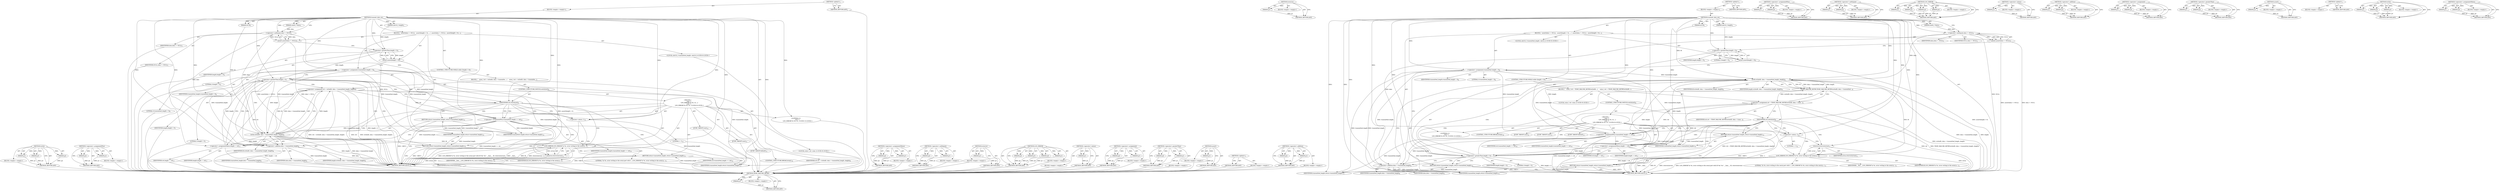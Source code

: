 digraph "&lt;operator&gt;.assignmentMinus" {
vulnerable_111 [label=<(METHOD,write)>];
vulnerable_112 [label=<(PARAM,p1)>];
vulnerable_113 [label=<(PARAM,p2)>];
vulnerable_114 [label=<(PARAM,p3)>];
vulnerable_115 [label=<(BLOCK,&lt;empty&gt;,&lt;empty&gt;)>];
vulnerable_116 [label=<(METHOD_RETURN,ANY)>];
vulnerable_137 [label=<(METHOD,&lt;operator&gt;.assignmentPlus)>];
vulnerable_138 [label=<(PARAM,p1)>];
vulnerable_139 [label=<(PARAM,p2)>];
vulnerable_140 [label=<(BLOCK,&lt;empty&gt;,&lt;empty&gt;)>];
vulnerable_141 [label=<(METHOD_RETURN,ANY)>];
vulnerable_6 [label=<(METHOD,&lt;global&gt;)<SUB>1</SUB>>];
vulnerable_7 [label=<(BLOCK,&lt;empty&gt;,&lt;empty&gt;)<SUB>1</SUB>>];
vulnerable_8 [label=<(METHOD,transmit_data_on)<SUB>1</SUB>>];
vulnerable_9 [label=<(PARAM,int fd)<SUB>1</SUB>>];
vulnerable_10 [label=<(PARAM,uint8_t *data)<SUB>1</SUB>>];
vulnerable_11 [label=<(PARAM,uint16_t length)<SUB>1</SUB>>];
vulnerable_12 [label=<(BLOCK,{
  assert(data != NULL);
  assert(length &gt; 0);...,{
  assert(data != NULL);
  assert(length &gt; 0);...)<SUB>1</SUB>>];
vulnerable_13 [label=<(assert,assert(data != NULL))<SUB>2</SUB>>];
vulnerable_14 [label=<(&lt;operator&gt;.notEquals,data != NULL)<SUB>2</SUB>>];
vulnerable_15 [label=<(IDENTIFIER,data,data != NULL)<SUB>2</SUB>>];
vulnerable_16 [label=<(IDENTIFIER,NULL,data != NULL)<SUB>2</SUB>>];
vulnerable_17 [label=<(assert,assert(length &gt; 0))<SUB>3</SUB>>];
vulnerable_18 [label=<(&lt;operator&gt;.greaterThan,length &gt; 0)<SUB>3</SUB>>];
vulnerable_19 [label=<(IDENTIFIER,length,length &gt; 0)<SUB>3</SUB>>];
vulnerable_20 [label=<(LITERAL,0,length &gt; 0)<SUB>3</SUB>>];
vulnerable_21 [label="<(LOCAL,uint16_t transmitted_length: uint16_t)<SUB>6</SUB>>"];
vulnerable_22 [label=<(&lt;operator&gt;.assignment,transmitted_length = 0)<SUB>6</SUB>>];
vulnerable_23 [label=<(IDENTIFIER,transmitted_length,transmitted_length = 0)<SUB>6</SUB>>];
vulnerable_24 [label=<(LITERAL,0,transmitted_length = 0)<SUB>6</SUB>>];
vulnerable_25 [label=<(CONTROL_STRUCTURE,WHILE,while (length &gt; 0))<SUB>7</SUB>>];
vulnerable_26 [label=<(&lt;operator&gt;.greaterThan,length &gt; 0)<SUB>7</SUB>>];
vulnerable_27 [label=<(IDENTIFIER,length,length &gt; 0)<SUB>7</SUB>>];
vulnerable_28 [label=<(LITERAL,0,length &gt; 0)<SUB>7</SUB>>];
vulnerable_29 [label=<(BLOCK,{
    ssize_t ret = write(fd, data + transmitte...,{
    ssize_t ret = write(fd, data + transmitte...)<SUB>7</SUB>>];
vulnerable_30 [label="<(LOCAL,ssize_t ret: ssize_t)<SUB>8</SUB>>"];
vulnerable_31 [label=<(&lt;operator&gt;.assignment,ret = write(fd, data + transmitted_length, length))<SUB>8</SUB>>];
vulnerable_32 [label=<(IDENTIFIER,ret,ret = write(fd, data + transmitted_length, length))<SUB>8</SUB>>];
vulnerable_33 [label=<(write,write(fd, data + transmitted_length, length))<SUB>8</SUB>>];
vulnerable_34 [label=<(IDENTIFIER,fd,write(fd, data + transmitted_length, length))<SUB>8</SUB>>];
vulnerable_35 [label=<(&lt;operator&gt;.addition,data + transmitted_length)<SUB>8</SUB>>];
vulnerable_36 [label=<(IDENTIFIER,data,data + transmitted_length)<SUB>8</SUB>>];
vulnerable_37 [label=<(IDENTIFIER,transmitted_length,data + transmitted_length)<SUB>8</SUB>>];
vulnerable_38 [label=<(IDENTIFIER,length,write(fd, data + transmitted_length, length))<SUB>8</SUB>>];
vulnerable_39 [label=<(CONTROL_STRUCTURE,SWITCH,switch(ret))<SUB>9</SUB>>];
vulnerable_40 [label=<(IDENTIFIER,ret,switch(ret))<SUB>9</SUB>>];
vulnerable_41 [label="<(BLOCK,{
       case -1:
         LOG_ERROR(&quot;In %s, er...,{
       case -1:
         LOG_ERROR(&quot;In %s, er...)<SUB>9</SUB>>"];
vulnerable_42 [label=<(JUMP_TARGET,case)<SUB>10</SUB>>];
vulnerable_43 [label=<(&lt;operator&gt;.minus,-1)<SUB>10</SUB>>];
vulnerable_44 [label=<(LITERAL,1,-1)<SUB>10</SUB>>];
vulnerable_45 [label=<(LOG_ERROR,LOG_ERROR(&quot;In %s, error writing to the serial p...)<SUB>11</SUB>>];
vulnerable_46 [label=<(LITERAL,&quot;In %s, error writing to the serial port with f...,LOG_ERROR(&quot;In %s, error writing to the serial p...)<SUB>11</SUB>>];
vulnerable_47 [label=<(IDENTIFIER,__func__,LOG_ERROR(&quot;In %s, error writing to the serial p...)<SUB>11</SUB>>];
vulnerable_48 [label=<(IDENTIFIER,fd,LOG_ERROR(&quot;In %s, error writing to the serial p...)<SUB>11</SUB>>];
vulnerable_49 [label=<(strerror,strerror(errno))<SUB>11</SUB>>];
vulnerable_50 [label=<(IDENTIFIER,errno,strerror(errno))<SUB>11</SUB>>];
vulnerable_51 [label=<(RETURN,return transmitted_length;,return transmitted_length;)<SUB>12</SUB>>];
vulnerable_52 [label=<(IDENTIFIER,transmitted_length,return transmitted_length;)<SUB>12</SUB>>];
vulnerable_53 [label=<(JUMP_TARGET,case)<SUB>13</SUB>>];
vulnerable_54 [label="<(LITERAL,0,{
       case -1:
         LOG_ERROR(&quot;In %s, er...)<SUB>13</SUB>>"];
vulnerable_55 [label=<(RETURN,return transmitted_length;,return transmitted_length;)<SUB>14</SUB>>];
vulnerable_56 [label=<(IDENTIFIER,transmitted_length,return transmitted_length;)<SUB>14</SUB>>];
vulnerable_57 [label=<(JUMP_TARGET,default)<SUB>15</SUB>>];
vulnerable_58 [label=<(&lt;operator&gt;.assignmentPlus,transmitted_length += ret)<SUB>16</SUB>>];
vulnerable_59 [label=<(IDENTIFIER,transmitted_length,transmitted_length += ret)<SUB>16</SUB>>];
vulnerable_60 [label=<(IDENTIFIER,ret,transmitted_length += ret)<SUB>16</SUB>>];
vulnerable_61 [label=<(&lt;operator&gt;.assignmentMinus,length -= ret)<SUB>17</SUB>>];
vulnerable_62 [label=<(IDENTIFIER,length,length -= ret)<SUB>17</SUB>>];
vulnerable_63 [label=<(IDENTIFIER,ret,length -= ret)<SUB>17</SUB>>];
vulnerable_64 [label=<(CONTROL_STRUCTURE,BREAK,break;)<SUB>18</SUB>>];
vulnerable_65 [label=<(RETURN,return transmitted_length;,return transmitted_length;)<SUB>22</SUB>>];
vulnerable_66 [label=<(IDENTIFIER,transmitted_length,return transmitted_length;)<SUB>22</SUB>>];
vulnerable_67 [label=<(METHOD_RETURN,uint16_t)<SUB>1</SUB>>];
vulnerable_69 [label=<(METHOD_RETURN,ANY)<SUB>1</SUB>>];
vulnerable_142 [label=<(METHOD,&lt;operator&gt;.assignmentMinus)>];
vulnerable_143 [label=<(PARAM,p1)>];
vulnerable_144 [label=<(PARAM,p2)>];
vulnerable_145 [label=<(BLOCK,&lt;empty&gt;,&lt;empty&gt;)>];
vulnerable_146 [label=<(METHOD_RETURN,ANY)>];
vulnerable_96 [label=<(METHOD,&lt;operator&gt;.notEquals)>];
vulnerable_97 [label=<(PARAM,p1)>];
vulnerable_98 [label=<(PARAM,p2)>];
vulnerable_99 [label=<(BLOCK,&lt;empty&gt;,&lt;empty&gt;)>];
vulnerable_100 [label=<(METHOD_RETURN,ANY)>];
vulnerable_133 [label=<(METHOD,strerror)>];
vulnerable_134 [label=<(PARAM,p1)>];
vulnerable_135 [label=<(BLOCK,&lt;empty&gt;,&lt;empty&gt;)>];
vulnerable_136 [label=<(METHOD_RETURN,ANY)>];
vulnerable_126 [label=<(METHOD,LOG_ERROR)>];
vulnerable_127 [label=<(PARAM,p1)>];
vulnerable_128 [label=<(PARAM,p2)>];
vulnerable_129 [label=<(PARAM,p3)>];
vulnerable_130 [label=<(PARAM,p4)>];
vulnerable_131 [label=<(BLOCK,&lt;empty&gt;,&lt;empty&gt;)>];
vulnerable_132 [label=<(METHOD_RETURN,ANY)>];
vulnerable_122 [label=<(METHOD,&lt;operator&gt;.minus)>];
vulnerable_123 [label=<(PARAM,p1)>];
vulnerable_124 [label=<(BLOCK,&lt;empty&gt;,&lt;empty&gt;)>];
vulnerable_125 [label=<(METHOD_RETURN,ANY)>];
vulnerable_106 [label=<(METHOD,&lt;operator&gt;.assignment)>];
vulnerable_107 [label=<(PARAM,p1)>];
vulnerable_108 [label=<(PARAM,p2)>];
vulnerable_109 [label=<(BLOCK,&lt;empty&gt;,&lt;empty&gt;)>];
vulnerable_110 [label=<(METHOD_RETURN,ANY)>];
vulnerable_101 [label=<(METHOD,&lt;operator&gt;.greaterThan)>];
vulnerable_102 [label=<(PARAM,p1)>];
vulnerable_103 [label=<(PARAM,p2)>];
vulnerable_104 [label=<(BLOCK,&lt;empty&gt;,&lt;empty&gt;)>];
vulnerable_105 [label=<(METHOD_RETURN,ANY)>];
vulnerable_92 [label=<(METHOD,assert)>];
vulnerable_93 [label=<(PARAM,p1)>];
vulnerable_94 [label=<(BLOCK,&lt;empty&gt;,&lt;empty&gt;)>];
vulnerable_95 [label=<(METHOD_RETURN,ANY)>];
vulnerable_86 [label=<(METHOD,&lt;global&gt;)<SUB>1</SUB>>];
vulnerable_87 [label=<(BLOCK,&lt;empty&gt;,&lt;empty&gt;)>];
vulnerable_88 [label=<(METHOD_RETURN,ANY)>];
vulnerable_117 [label=<(METHOD,&lt;operator&gt;.addition)>];
vulnerable_118 [label=<(PARAM,p1)>];
vulnerable_119 [label=<(PARAM,p2)>];
vulnerable_120 [label=<(BLOCK,&lt;empty&gt;,&lt;empty&gt;)>];
vulnerable_121 [label=<(METHOD_RETURN,ANY)>];
fixed_112 [label=<(METHOD,TEMP_FAILURE_RETRY)>];
fixed_113 [label=<(PARAM,p1)>];
fixed_114 [label=<(BLOCK,&lt;empty&gt;,&lt;empty&gt;)>];
fixed_115 [label=<(METHOD_RETURN,ANY)>];
fixed_138 [label=<(METHOD,strerror)>];
fixed_139 [label=<(PARAM,p1)>];
fixed_140 [label=<(BLOCK,&lt;empty&gt;,&lt;empty&gt;)>];
fixed_141 [label=<(METHOD_RETURN,ANY)>];
fixed_6 [label=<(METHOD,&lt;global&gt;)<SUB>1</SUB>>];
fixed_7 [label=<(BLOCK,&lt;empty&gt;,&lt;empty&gt;)<SUB>1</SUB>>];
fixed_8 [label=<(METHOD,transmit_data_on)<SUB>1</SUB>>];
fixed_9 [label=<(PARAM,int fd)<SUB>1</SUB>>];
fixed_10 [label=<(PARAM,uint8_t *data)<SUB>1</SUB>>];
fixed_11 [label=<(PARAM,uint16_t length)<SUB>1</SUB>>];
fixed_12 [label=<(BLOCK,{
  assert(data != NULL);
  assert(length &gt; 0);...,{
  assert(data != NULL);
  assert(length &gt; 0);...)<SUB>1</SUB>>];
fixed_13 [label=<(assert,assert(data != NULL))<SUB>2</SUB>>];
fixed_14 [label=<(&lt;operator&gt;.notEquals,data != NULL)<SUB>2</SUB>>];
fixed_15 [label=<(IDENTIFIER,data,data != NULL)<SUB>2</SUB>>];
fixed_16 [label=<(IDENTIFIER,NULL,data != NULL)<SUB>2</SUB>>];
fixed_17 [label=<(assert,assert(length &gt; 0))<SUB>3</SUB>>];
fixed_18 [label=<(&lt;operator&gt;.greaterThan,length &gt; 0)<SUB>3</SUB>>];
fixed_19 [label=<(IDENTIFIER,length,length &gt; 0)<SUB>3</SUB>>];
fixed_20 [label=<(LITERAL,0,length &gt; 0)<SUB>3</SUB>>];
fixed_21 [label="<(LOCAL,uint16_t transmitted_length: uint16_t)<SUB>6</SUB>>"];
fixed_22 [label=<(&lt;operator&gt;.assignment,transmitted_length = 0)<SUB>6</SUB>>];
fixed_23 [label=<(IDENTIFIER,transmitted_length,transmitted_length = 0)<SUB>6</SUB>>];
fixed_24 [label=<(LITERAL,0,transmitted_length = 0)<SUB>6</SUB>>];
fixed_25 [label=<(CONTROL_STRUCTURE,WHILE,while (length &gt; 0))<SUB>7</SUB>>];
fixed_26 [label=<(&lt;operator&gt;.greaterThan,length &gt; 0)<SUB>7</SUB>>];
fixed_27 [label=<(IDENTIFIER,length,length &gt; 0)<SUB>7</SUB>>];
fixed_28 [label=<(LITERAL,0,length &gt; 0)<SUB>7</SUB>>];
fixed_29 [label=<(BLOCK,{
    ssize_t ret = TEMP_FAILURE_RETRY(write(fd...,{
    ssize_t ret = TEMP_FAILURE_RETRY(write(fd...)<SUB>7</SUB>>];
fixed_30 [label="<(LOCAL,ssize_t ret: ssize_t)<SUB>8</SUB>>"];
fixed_31 [label=<(&lt;operator&gt;.assignment,ret = TEMP_FAILURE_RETRY(write(fd, data + trans...)<SUB>8</SUB>>];
fixed_32 [label=<(IDENTIFIER,ret,ret = TEMP_FAILURE_RETRY(write(fd, data + trans...)<SUB>8</SUB>>];
fixed_33 [label=<(TEMP_FAILURE_RETRY,TEMP_FAILURE_RETRY(write(fd, data + transmitted...)<SUB>8</SUB>>];
fixed_34 [label=<(write,write(fd, data + transmitted_length, length))<SUB>8</SUB>>];
fixed_35 [label=<(IDENTIFIER,fd,write(fd, data + transmitted_length, length))<SUB>8</SUB>>];
fixed_36 [label=<(&lt;operator&gt;.addition,data + transmitted_length)<SUB>8</SUB>>];
fixed_37 [label=<(IDENTIFIER,data,data + transmitted_length)<SUB>8</SUB>>];
fixed_38 [label=<(IDENTIFIER,transmitted_length,data + transmitted_length)<SUB>8</SUB>>];
fixed_39 [label=<(IDENTIFIER,length,write(fd, data + transmitted_length, length))<SUB>8</SUB>>];
fixed_40 [label=<(CONTROL_STRUCTURE,SWITCH,switch(ret))<SUB>9</SUB>>];
fixed_41 [label=<(IDENTIFIER,ret,switch(ret))<SUB>9</SUB>>];
fixed_42 [label="<(BLOCK,{
       case -1:
         LOG_ERROR(&quot;In %s, er...,{
       case -1:
         LOG_ERROR(&quot;In %s, er...)<SUB>9</SUB>>"];
fixed_43 [label=<(JUMP_TARGET,case)<SUB>10</SUB>>];
fixed_44 [label=<(&lt;operator&gt;.minus,-1)<SUB>10</SUB>>];
fixed_45 [label=<(LITERAL,1,-1)<SUB>10</SUB>>];
fixed_46 [label=<(LOG_ERROR,LOG_ERROR(&quot;In %s, error writing to the serial p...)<SUB>11</SUB>>];
fixed_47 [label=<(LITERAL,&quot;In %s, error writing to the serial port with f...,LOG_ERROR(&quot;In %s, error writing to the serial p...)<SUB>11</SUB>>];
fixed_48 [label=<(IDENTIFIER,__func__,LOG_ERROR(&quot;In %s, error writing to the serial p...)<SUB>11</SUB>>];
fixed_49 [label=<(IDENTIFIER,fd,LOG_ERROR(&quot;In %s, error writing to the serial p...)<SUB>11</SUB>>];
fixed_50 [label=<(strerror,strerror(errno))<SUB>11</SUB>>];
fixed_51 [label=<(IDENTIFIER,errno,strerror(errno))<SUB>11</SUB>>];
fixed_52 [label=<(RETURN,return transmitted_length;,return transmitted_length;)<SUB>12</SUB>>];
fixed_53 [label=<(IDENTIFIER,transmitted_length,return transmitted_length;)<SUB>12</SUB>>];
fixed_54 [label=<(JUMP_TARGET,case)<SUB>13</SUB>>];
fixed_55 [label="<(LITERAL,0,{
       case -1:
         LOG_ERROR(&quot;In %s, er...)<SUB>13</SUB>>"];
fixed_56 [label=<(RETURN,return transmitted_length;,return transmitted_length;)<SUB>14</SUB>>];
fixed_57 [label=<(IDENTIFIER,transmitted_length,return transmitted_length;)<SUB>14</SUB>>];
fixed_58 [label=<(JUMP_TARGET,default)<SUB>15</SUB>>];
fixed_59 [label=<(&lt;operator&gt;.assignmentPlus,transmitted_length += ret)<SUB>16</SUB>>];
fixed_60 [label=<(IDENTIFIER,transmitted_length,transmitted_length += ret)<SUB>16</SUB>>];
fixed_61 [label=<(IDENTIFIER,ret,transmitted_length += ret)<SUB>16</SUB>>];
fixed_62 [label=<(&lt;operator&gt;.assignmentMinus,length -= ret)<SUB>17</SUB>>];
fixed_63 [label=<(IDENTIFIER,length,length -= ret)<SUB>17</SUB>>];
fixed_64 [label=<(IDENTIFIER,ret,length -= ret)<SUB>17</SUB>>];
fixed_65 [label=<(CONTROL_STRUCTURE,BREAK,break;)<SUB>18</SUB>>];
fixed_66 [label=<(RETURN,return transmitted_length;,return transmitted_length;)<SUB>22</SUB>>];
fixed_67 [label=<(IDENTIFIER,transmitted_length,return transmitted_length;)<SUB>22</SUB>>];
fixed_68 [label=<(METHOD_RETURN,uint16_t)<SUB>1</SUB>>];
fixed_70 [label=<(METHOD_RETURN,ANY)<SUB>1</SUB>>];
fixed_142 [label=<(METHOD,&lt;operator&gt;.assignmentPlus)>];
fixed_143 [label=<(PARAM,p1)>];
fixed_144 [label=<(PARAM,p2)>];
fixed_145 [label=<(BLOCK,&lt;empty&gt;,&lt;empty&gt;)>];
fixed_146 [label=<(METHOD_RETURN,ANY)>];
fixed_97 [label=<(METHOD,&lt;operator&gt;.notEquals)>];
fixed_98 [label=<(PARAM,p1)>];
fixed_99 [label=<(PARAM,p2)>];
fixed_100 [label=<(BLOCK,&lt;empty&gt;,&lt;empty&gt;)>];
fixed_101 [label=<(METHOD_RETURN,ANY)>];
fixed_131 [label=<(METHOD,LOG_ERROR)>];
fixed_132 [label=<(PARAM,p1)>];
fixed_133 [label=<(PARAM,p2)>];
fixed_134 [label=<(PARAM,p3)>];
fixed_135 [label=<(PARAM,p4)>];
fixed_136 [label=<(BLOCK,&lt;empty&gt;,&lt;empty&gt;)>];
fixed_137 [label=<(METHOD_RETURN,ANY)>];
fixed_127 [label=<(METHOD,&lt;operator&gt;.minus)>];
fixed_128 [label=<(PARAM,p1)>];
fixed_129 [label=<(BLOCK,&lt;empty&gt;,&lt;empty&gt;)>];
fixed_130 [label=<(METHOD_RETURN,ANY)>];
fixed_122 [label=<(METHOD,&lt;operator&gt;.addition)>];
fixed_123 [label=<(PARAM,p1)>];
fixed_124 [label=<(PARAM,p2)>];
fixed_125 [label=<(BLOCK,&lt;empty&gt;,&lt;empty&gt;)>];
fixed_126 [label=<(METHOD_RETURN,ANY)>];
fixed_107 [label=<(METHOD,&lt;operator&gt;.assignment)>];
fixed_108 [label=<(PARAM,p1)>];
fixed_109 [label=<(PARAM,p2)>];
fixed_110 [label=<(BLOCK,&lt;empty&gt;,&lt;empty&gt;)>];
fixed_111 [label=<(METHOD_RETURN,ANY)>];
fixed_102 [label=<(METHOD,&lt;operator&gt;.greaterThan)>];
fixed_103 [label=<(PARAM,p1)>];
fixed_104 [label=<(PARAM,p2)>];
fixed_105 [label=<(BLOCK,&lt;empty&gt;,&lt;empty&gt;)>];
fixed_106 [label=<(METHOD_RETURN,ANY)>];
fixed_93 [label=<(METHOD,assert)>];
fixed_94 [label=<(PARAM,p1)>];
fixed_95 [label=<(BLOCK,&lt;empty&gt;,&lt;empty&gt;)>];
fixed_96 [label=<(METHOD_RETURN,ANY)>];
fixed_87 [label=<(METHOD,&lt;global&gt;)<SUB>1</SUB>>];
fixed_88 [label=<(BLOCK,&lt;empty&gt;,&lt;empty&gt;)>];
fixed_89 [label=<(METHOD_RETURN,ANY)>];
fixed_116 [label=<(METHOD,write)>];
fixed_117 [label=<(PARAM,p1)>];
fixed_118 [label=<(PARAM,p2)>];
fixed_119 [label=<(PARAM,p3)>];
fixed_120 [label=<(BLOCK,&lt;empty&gt;,&lt;empty&gt;)>];
fixed_121 [label=<(METHOD_RETURN,ANY)>];
fixed_147 [label=<(METHOD,&lt;operator&gt;.assignmentMinus)>];
fixed_148 [label=<(PARAM,p1)>];
fixed_149 [label=<(PARAM,p2)>];
fixed_150 [label=<(BLOCK,&lt;empty&gt;,&lt;empty&gt;)>];
fixed_151 [label=<(METHOD_RETURN,ANY)>];
vulnerable_111 -> vulnerable_112  [key=0, label="AST: "];
vulnerable_111 -> vulnerable_112  [key=1, label="DDG: "];
vulnerable_111 -> vulnerable_115  [key=0, label="AST: "];
vulnerable_111 -> vulnerable_113  [key=0, label="AST: "];
vulnerable_111 -> vulnerable_113  [key=1, label="DDG: "];
vulnerable_111 -> vulnerable_116  [key=0, label="AST: "];
vulnerable_111 -> vulnerable_116  [key=1, label="CFG: "];
vulnerable_111 -> vulnerable_114  [key=0, label="AST: "];
vulnerable_111 -> vulnerable_114  [key=1, label="DDG: "];
vulnerable_112 -> vulnerable_116  [key=0, label="DDG: p1"];
vulnerable_113 -> vulnerable_116  [key=0, label="DDG: p2"];
vulnerable_114 -> vulnerable_116  [key=0, label="DDG: p3"];
vulnerable_115 -> fixed_112  [key=0];
vulnerable_116 -> fixed_112  [key=0];
vulnerable_137 -> vulnerable_138  [key=0, label="AST: "];
vulnerable_137 -> vulnerable_138  [key=1, label="DDG: "];
vulnerable_137 -> vulnerable_140  [key=0, label="AST: "];
vulnerable_137 -> vulnerable_139  [key=0, label="AST: "];
vulnerable_137 -> vulnerable_139  [key=1, label="DDG: "];
vulnerable_137 -> vulnerable_141  [key=0, label="AST: "];
vulnerable_137 -> vulnerable_141  [key=1, label="CFG: "];
vulnerable_138 -> vulnerable_141  [key=0, label="DDG: p1"];
vulnerable_139 -> vulnerable_141  [key=0, label="DDG: p2"];
vulnerable_140 -> fixed_112  [key=0];
vulnerable_141 -> fixed_112  [key=0];
vulnerable_6 -> vulnerable_7  [key=0, label="AST: "];
vulnerable_6 -> vulnerable_69  [key=0, label="AST: "];
vulnerable_6 -> vulnerable_69  [key=1, label="CFG: "];
vulnerable_7 -> vulnerable_8  [key=0, label="AST: "];
vulnerable_8 -> vulnerable_9  [key=0, label="AST: "];
vulnerable_8 -> vulnerable_9  [key=1, label="DDG: "];
vulnerable_8 -> vulnerable_10  [key=0, label="AST: "];
vulnerable_8 -> vulnerable_10  [key=1, label="DDG: "];
vulnerable_8 -> vulnerable_11  [key=0, label="AST: "];
vulnerable_8 -> vulnerable_11  [key=1, label="DDG: "];
vulnerable_8 -> vulnerable_12  [key=0, label="AST: "];
vulnerable_8 -> vulnerable_67  [key=0, label="AST: "];
vulnerable_8 -> vulnerable_14  [key=0, label="CFG: "];
vulnerable_8 -> vulnerable_14  [key=1, label="DDG: "];
vulnerable_8 -> vulnerable_22  [key=0, label="DDG: "];
vulnerable_8 -> vulnerable_66  [key=0, label="DDG: "];
vulnerable_8 -> vulnerable_18  [key=0, label="DDG: "];
vulnerable_8 -> vulnerable_26  [key=0, label="DDG: "];
vulnerable_8 -> vulnerable_40  [key=0, label="DDG: "];
vulnerable_8 -> vulnerable_33  [key=0, label="DDG: "];
vulnerable_8 -> vulnerable_54  [key=0, label="DDG: "];
vulnerable_8 -> vulnerable_58  [key=0, label="DDG: "];
vulnerable_8 -> vulnerable_61  [key=0, label="DDG: "];
vulnerable_8 -> vulnerable_35  [key=0, label="DDG: "];
vulnerable_8 -> vulnerable_43  [key=0, label="DDG: "];
vulnerable_8 -> vulnerable_45  [key=0, label="DDG: "];
vulnerable_8 -> vulnerable_52  [key=0, label="DDG: "];
vulnerable_8 -> vulnerable_56  [key=0, label="DDG: "];
vulnerable_8 -> vulnerable_49  [key=0, label="DDG: "];
vulnerable_9 -> vulnerable_33  [key=0, label="DDG: fd"];
vulnerable_10 -> vulnerable_14  [key=0, label="DDG: data"];
vulnerable_11 -> vulnerable_18  [key=0, label="DDG: length"];
vulnerable_12 -> vulnerable_13  [key=0, label="AST: "];
vulnerable_12 -> vulnerable_17  [key=0, label="AST: "];
vulnerable_12 -> vulnerable_21  [key=0, label="AST: "];
vulnerable_12 -> vulnerable_22  [key=0, label="AST: "];
vulnerable_12 -> vulnerable_25  [key=0, label="AST: "];
vulnerable_12 -> vulnerable_65  [key=0, label="AST: "];
vulnerable_13 -> vulnerable_14  [key=0, label="AST: "];
vulnerable_13 -> vulnerable_18  [key=0, label="CFG: "];
vulnerable_13 -> vulnerable_67  [key=0, label="DDG: data != NULL"];
vulnerable_13 -> vulnerable_67  [key=1, label="DDG: assert(data != NULL)"];
vulnerable_14 -> vulnerable_15  [key=0, label="AST: "];
vulnerable_14 -> vulnerable_16  [key=0, label="AST: "];
vulnerable_14 -> vulnerable_13  [key=0, label="CFG: "];
vulnerable_14 -> vulnerable_13  [key=1, label="DDG: data"];
vulnerable_14 -> vulnerable_13  [key=2, label="DDG: NULL"];
vulnerable_14 -> vulnerable_67  [key=0, label="DDG: NULL"];
vulnerable_14 -> vulnerable_33  [key=0, label="DDG: data"];
vulnerable_14 -> vulnerable_35  [key=0, label="DDG: data"];
vulnerable_15 -> fixed_112  [key=0];
vulnerable_16 -> fixed_112  [key=0];
vulnerable_17 -> vulnerable_18  [key=0, label="AST: "];
vulnerable_17 -> vulnerable_22  [key=0, label="CFG: "];
vulnerable_17 -> vulnerable_67  [key=0, label="DDG: assert(length &gt; 0)"];
vulnerable_18 -> vulnerable_19  [key=0, label="AST: "];
vulnerable_18 -> vulnerable_20  [key=0, label="AST: "];
vulnerable_18 -> vulnerable_17  [key=0, label="CFG: "];
vulnerable_18 -> vulnerable_17  [key=1, label="DDG: length"];
vulnerable_18 -> vulnerable_17  [key=2, label="DDG: 0"];
vulnerable_18 -> vulnerable_26  [key=0, label="DDG: length"];
vulnerable_19 -> fixed_112  [key=0];
vulnerable_20 -> fixed_112  [key=0];
vulnerable_21 -> fixed_112  [key=0];
vulnerable_22 -> vulnerable_23  [key=0, label="AST: "];
vulnerable_22 -> vulnerable_24  [key=0, label="AST: "];
vulnerable_22 -> vulnerable_26  [key=0, label="CFG: "];
vulnerable_22 -> vulnerable_67  [key=0, label="DDG: transmitted_length = 0"];
vulnerable_22 -> vulnerable_66  [key=0, label="DDG: transmitted_length"];
vulnerable_22 -> vulnerable_33  [key=0, label="DDG: transmitted_length"];
vulnerable_22 -> vulnerable_35  [key=0, label="DDG: transmitted_length"];
vulnerable_22 -> vulnerable_52  [key=0, label="DDG: transmitted_length"];
vulnerable_22 -> vulnerable_56  [key=0, label="DDG: transmitted_length"];
vulnerable_22 -> vulnerable_58  [key=0, label="DDG: transmitted_length"];
vulnerable_23 -> fixed_112  [key=0];
vulnerable_24 -> fixed_112  [key=0];
vulnerable_25 -> vulnerable_26  [key=0, label="AST: "];
vulnerable_25 -> vulnerable_29  [key=0, label="AST: "];
vulnerable_26 -> vulnerable_27  [key=0, label="AST: "];
vulnerable_26 -> vulnerable_28  [key=0, label="AST: "];
vulnerable_26 -> vulnerable_35  [key=0, label="CFG: "];
vulnerable_26 -> vulnerable_35  [key=1, label="CDG: "];
vulnerable_26 -> vulnerable_65  [key=0, label="CFG: "];
vulnerable_26 -> vulnerable_65  [key=1, label="CDG: "];
vulnerable_26 -> vulnerable_67  [key=0, label="DDG: length &gt; 0"];
vulnerable_26 -> vulnerable_33  [key=0, label="DDG: length"];
vulnerable_26 -> vulnerable_33  [key=1, label="CDG: "];
vulnerable_26 -> vulnerable_40  [key=0, label="CDG: "];
vulnerable_26 -> vulnerable_31  [key=0, label="CDG: "];
vulnerable_27 -> fixed_112  [key=0];
vulnerable_28 -> fixed_112  [key=0];
vulnerable_29 -> vulnerable_30  [key=0, label="AST: "];
vulnerable_29 -> vulnerable_31  [key=0, label="AST: "];
vulnerable_29 -> vulnerable_39  [key=0, label="AST: "];
vulnerable_30 -> fixed_112  [key=0];
vulnerable_31 -> vulnerable_32  [key=0, label="AST: "];
vulnerable_31 -> vulnerable_33  [key=0, label="AST: "];
vulnerable_31 -> vulnerable_40  [key=0, label="CFG: "];
vulnerable_31 -> vulnerable_67  [key=0, label="DDG: ret"];
vulnerable_31 -> vulnerable_67  [key=1, label="DDG: write(fd, data + transmitted_length, length)"];
vulnerable_31 -> vulnerable_67  [key=2, label="DDG: ret = write(fd, data + transmitted_length, length)"];
vulnerable_31 -> vulnerable_58  [key=0, label="DDG: ret"];
vulnerable_31 -> vulnerable_61  [key=0, label="DDG: ret"];
vulnerable_32 -> fixed_112  [key=0];
vulnerable_33 -> vulnerable_34  [key=0, label="AST: "];
vulnerable_33 -> vulnerable_35  [key=0, label="AST: "];
vulnerable_33 -> vulnerable_38  [key=0, label="AST: "];
vulnerable_33 -> vulnerable_31  [key=0, label="CFG: "];
vulnerable_33 -> vulnerable_31  [key=1, label="DDG: fd"];
vulnerable_33 -> vulnerable_31  [key=2, label="DDG: data + transmitted_length"];
vulnerable_33 -> vulnerable_31  [key=3, label="DDG: length"];
vulnerable_33 -> vulnerable_67  [key=0, label="DDG: data + transmitted_length"];
vulnerable_33 -> vulnerable_67  [key=1, label="DDG: length"];
vulnerable_33 -> vulnerable_45  [key=0, label="DDG: fd"];
vulnerable_33 -> vulnerable_61  [key=0, label="DDG: length"];
vulnerable_34 -> fixed_112  [key=0];
vulnerable_35 -> vulnerable_36  [key=0, label="AST: "];
vulnerable_35 -> vulnerable_37  [key=0, label="AST: "];
vulnerable_35 -> vulnerable_33  [key=0, label="CFG: "];
vulnerable_35 -> vulnerable_67  [key=0, label="DDG: data"];
vulnerable_35 -> vulnerable_67  [key=1, label="DDG: transmitted_length"];
vulnerable_36 -> fixed_112  [key=0];
vulnerable_37 -> fixed_112  [key=0];
vulnerable_38 -> fixed_112  [key=0];
vulnerable_39 -> vulnerable_40  [key=0, label="AST: "];
vulnerable_39 -> vulnerable_41  [key=0, label="AST: "];
vulnerable_40 -> vulnerable_43  [key=0, label="CFG: "];
vulnerable_40 -> vulnerable_43  [key=1, label="CDG: "];
vulnerable_40 -> vulnerable_55  [key=0, label="CFG: "];
vulnerable_40 -> vulnerable_55  [key=1, label="CDG: "];
vulnerable_40 -> vulnerable_58  [key=0, label="CFG: "];
vulnerable_40 -> vulnerable_58  [key=1, label="CDG: "];
vulnerable_40 -> vulnerable_49  [key=0, label="CDG: "];
vulnerable_40 -> vulnerable_61  [key=0, label="CDG: "];
vulnerable_40 -> vulnerable_26  [key=0, label="CDG: "];
vulnerable_40 -> vulnerable_51  [key=0, label="CDG: "];
vulnerable_40 -> vulnerable_45  [key=0, label="CDG: "];
vulnerable_41 -> vulnerable_42  [key=0, label="AST: "];
vulnerable_41 -> vulnerable_43  [key=0, label="AST: "];
vulnerable_41 -> vulnerable_45  [key=0, label="AST: "];
vulnerable_41 -> vulnerable_51  [key=0, label="AST: "];
vulnerable_41 -> vulnerable_53  [key=0, label="AST: "];
vulnerable_41 -> vulnerable_54  [key=0, label="AST: "];
vulnerable_41 -> vulnerable_55  [key=0, label="AST: "];
vulnerable_41 -> vulnerable_57  [key=0, label="AST: "];
vulnerable_41 -> vulnerable_58  [key=0, label="AST: "];
vulnerable_41 -> vulnerable_61  [key=0, label="AST: "];
vulnerable_41 -> vulnerable_64  [key=0, label="AST: "];
vulnerable_42 -> fixed_112  [key=0];
vulnerable_43 -> vulnerable_44  [key=0, label="AST: "];
vulnerable_43 -> vulnerable_49  [key=0, label="CFG: "];
vulnerable_43 -> vulnerable_67  [key=0, label="DDG: -1"];
vulnerable_44 -> fixed_112  [key=0];
vulnerable_45 -> vulnerable_46  [key=0, label="AST: "];
vulnerable_45 -> vulnerable_47  [key=0, label="AST: "];
vulnerable_45 -> vulnerable_48  [key=0, label="AST: "];
vulnerable_45 -> vulnerable_49  [key=0, label="AST: "];
vulnerable_45 -> vulnerable_51  [key=0, label="CFG: "];
vulnerable_45 -> vulnerable_67  [key=0, label="DDG: fd"];
vulnerable_45 -> vulnerable_67  [key=1, label="DDG: strerror(errno)"];
vulnerable_45 -> vulnerable_67  [key=2, label="DDG: LOG_ERROR(&quot;In %s, error writing to the serial port with fd %d: %s&quot;, __func__, fd, strerror(errno))"];
vulnerable_45 -> vulnerable_67  [key=3, label="DDG: __func__"];
vulnerable_46 -> fixed_112  [key=0];
vulnerable_47 -> fixed_112  [key=0];
vulnerable_48 -> fixed_112  [key=0];
vulnerable_49 -> vulnerable_50  [key=0, label="AST: "];
vulnerable_49 -> vulnerable_45  [key=0, label="CFG: "];
vulnerable_49 -> vulnerable_45  [key=1, label="DDG: errno"];
vulnerable_49 -> vulnerable_67  [key=0, label="DDG: errno"];
vulnerable_50 -> fixed_112  [key=0];
vulnerable_51 -> vulnerable_52  [key=0, label="AST: "];
vulnerable_51 -> vulnerable_67  [key=0, label="CFG: "];
vulnerable_51 -> vulnerable_67  [key=1, label="DDG: &lt;RET&gt;"];
vulnerable_52 -> vulnerable_51  [key=0, label="DDG: transmitted_length"];
vulnerable_53 -> fixed_112  [key=0];
vulnerable_54 -> fixed_112  [key=0];
vulnerable_55 -> vulnerable_56  [key=0, label="AST: "];
vulnerable_55 -> vulnerable_67  [key=0, label="CFG: "];
vulnerable_55 -> vulnerable_67  [key=1, label="DDG: &lt;RET&gt;"];
vulnerable_56 -> vulnerable_55  [key=0, label="DDG: transmitted_length"];
vulnerable_57 -> fixed_112  [key=0];
vulnerable_58 -> vulnerable_59  [key=0, label="AST: "];
vulnerable_58 -> vulnerable_60  [key=0, label="AST: "];
vulnerable_58 -> vulnerable_61  [key=0, label="CFG: "];
vulnerable_58 -> vulnerable_67  [key=0, label="DDG: transmitted_length += ret"];
vulnerable_58 -> vulnerable_66  [key=0, label="DDG: transmitted_length"];
vulnerable_58 -> vulnerable_33  [key=0, label="DDG: transmitted_length"];
vulnerable_58 -> vulnerable_35  [key=0, label="DDG: transmitted_length"];
vulnerable_58 -> vulnerable_52  [key=0, label="DDG: transmitted_length"];
vulnerable_58 -> vulnerable_56  [key=0, label="DDG: transmitted_length"];
vulnerable_59 -> fixed_112  [key=0];
vulnerable_60 -> fixed_112  [key=0];
vulnerable_61 -> vulnerable_62  [key=0, label="AST: "];
vulnerable_61 -> vulnerable_63  [key=0, label="AST: "];
vulnerable_61 -> vulnerable_26  [key=0, label="CFG: "];
vulnerable_61 -> vulnerable_26  [key=1, label="DDG: length"];
vulnerable_61 -> vulnerable_67  [key=0, label="DDG: length -= ret"];
vulnerable_62 -> fixed_112  [key=0];
vulnerable_63 -> fixed_112  [key=0];
vulnerable_64 -> fixed_112  [key=0];
vulnerable_65 -> vulnerable_66  [key=0, label="AST: "];
vulnerable_65 -> vulnerable_67  [key=0, label="CFG: "];
vulnerable_65 -> vulnerable_67  [key=1, label="DDG: &lt;RET&gt;"];
vulnerable_66 -> vulnerable_65  [key=0, label="DDG: transmitted_length"];
vulnerable_67 -> fixed_112  [key=0];
vulnerable_69 -> fixed_112  [key=0];
vulnerable_142 -> vulnerable_143  [key=0, label="AST: "];
vulnerable_142 -> vulnerable_143  [key=1, label="DDG: "];
vulnerable_142 -> vulnerable_145  [key=0, label="AST: "];
vulnerable_142 -> vulnerable_144  [key=0, label="AST: "];
vulnerable_142 -> vulnerable_144  [key=1, label="DDG: "];
vulnerable_142 -> vulnerable_146  [key=0, label="AST: "];
vulnerable_142 -> vulnerable_146  [key=1, label="CFG: "];
vulnerable_143 -> vulnerable_146  [key=0, label="DDG: p1"];
vulnerable_144 -> vulnerable_146  [key=0, label="DDG: p2"];
vulnerable_145 -> fixed_112  [key=0];
vulnerable_146 -> fixed_112  [key=0];
vulnerable_96 -> vulnerable_97  [key=0, label="AST: "];
vulnerable_96 -> vulnerable_97  [key=1, label="DDG: "];
vulnerable_96 -> vulnerable_99  [key=0, label="AST: "];
vulnerable_96 -> vulnerable_98  [key=0, label="AST: "];
vulnerable_96 -> vulnerable_98  [key=1, label="DDG: "];
vulnerable_96 -> vulnerable_100  [key=0, label="AST: "];
vulnerable_96 -> vulnerable_100  [key=1, label="CFG: "];
vulnerable_97 -> vulnerable_100  [key=0, label="DDG: p1"];
vulnerable_98 -> vulnerable_100  [key=0, label="DDG: p2"];
vulnerable_99 -> fixed_112  [key=0];
vulnerable_100 -> fixed_112  [key=0];
vulnerable_133 -> vulnerable_134  [key=0, label="AST: "];
vulnerable_133 -> vulnerable_134  [key=1, label="DDG: "];
vulnerable_133 -> vulnerable_135  [key=0, label="AST: "];
vulnerable_133 -> vulnerable_136  [key=0, label="AST: "];
vulnerable_133 -> vulnerable_136  [key=1, label="CFG: "];
vulnerable_134 -> vulnerable_136  [key=0, label="DDG: p1"];
vulnerable_135 -> fixed_112  [key=0];
vulnerable_136 -> fixed_112  [key=0];
vulnerable_126 -> vulnerable_127  [key=0, label="AST: "];
vulnerable_126 -> vulnerable_127  [key=1, label="DDG: "];
vulnerable_126 -> vulnerable_131  [key=0, label="AST: "];
vulnerable_126 -> vulnerable_128  [key=0, label="AST: "];
vulnerable_126 -> vulnerable_128  [key=1, label="DDG: "];
vulnerable_126 -> vulnerable_132  [key=0, label="AST: "];
vulnerable_126 -> vulnerable_132  [key=1, label="CFG: "];
vulnerable_126 -> vulnerable_129  [key=0, label="AST: "];
vulnerable_126 -> vulnerable_129  [key=1, label="DDG: "];
vulnerable_126 -> vulnerable_130  [key=0, label="AST: "];
vulnerable_126 -> vulnerable_130  [key=1, label="DDG: "];
vulnerable_127 -> vulnerable_132  [key=0, label="DDG: p1"];
vulnerable_128 -> vulnerable_132  [key=0, label="DDG: p2"];
vulnerable_129 -> vulnerable_132  [key=0, label="DDG: p3"];
vulnerable_130 -> vulnerable_132  [key=0, label="DDG: p4"];
vulnerable_131 -> fixed_112  [key=0];
vulnerable_132 -> fixed_112  [key=0];
vulnerable_122 -> vulnerable_123  [key=0, label="AST: "];
vulnerable_122 -> vulnerable_123  [key=1, label="DDG: "];
vulnerable_122 -> vulnerable_124  [key=0, label="AST: "];
vulnerable_122 -> vulnerable_125  [key=0, label="AST: "];
vulnerable_122 -> vulnerable_125  [key=1, label="CFG: "];
vulnerable_123 -> vulnerable_125  [key=0, label="DDG: p1"];
vulnerable_124 -> fixed_112  [key=0];
vulnerable_125 -> fixed_112  [key=0];
vulnerable_106 -> vulnerable_107  [key=0, label="AST: "];
vulnerable_106 -> vulnerable_107  [key=1, label="DDG: "];
vulnerable_106 -> vulnerable_109  [key=0, label="AST: "];
vulnerable_106 -> vulnerable_108  [key=0, label="AST: "];
vulnerable_106 -> vulnerable_108  [key=1, label="DDG: "];
vulnerable_106 -> vulnerable_110  [key=0, label="AST: "];
vulnerable_106 -> vulnerable_110  [key=1, label="CFG: "];
vulnerable_107 -> vulnerable_110  [key=0, label="DDG: p1"];
vulnerable_108 -> vulnerable_110  [key=0, label="DDG: p2"];
vulnerable_109 -> fixed_112  [key=0];
vulnerable_110 -> fixed_112  [key=0];
vulnerable_101 -> vulnerable_102  [key=0, label="AST: "];
vulnerable_101 -> vulnerable_102  [key=1, label="DDG: "];
vulnerable_101 -> vulnerable_104  [key=0, label="AST: "];
vulnerable_101 -> vulnerable_103  [key=0, label="AST: "];
vulnerable_101 -> vulnerable_103  [key=1, label="DDG: "];
vulnerable_101 -> vulnerable_105  [key=0, label="AST: "];
vulnerable_101 -> vulnerable_105  [key=1, label="CFG: "];
vulnerable_102 -> vulnerable_105  [key=0, label="DDG: p1"];
vulnerable_103 -> vulnerable_105  [key=0, label="DDG: p2"];
vulnerable_104 -> fixed_112  [key=0];
vulnerable_105 -> fixed_112  [key=0];
vulnerable_92 -> vulnerable_93  [key=0, label="AST: "];
vulnerable_92 -> vulnerable_93  [key=1, label="DDG: "];
vulnerable_92 -> vulnerable_94  [key=0, label="AST: "];
vulnerable_92 -> vulnerable_95  [key=0, label="AST: "];
vulnerable_92 -> vulnerable_95  [key=1, label="CFG: "];
vulnerable_93 -> vulnerable_95  [key=0, label="DDG: p1"];
vulnerable_94 -> fixed_112  [key=0];
vulnerable_95 -> fixed_112  [key=0];
vulnerable_86 -> vulnerable_87  [key=0, label="AST: "];
vulnerable_86 -> vulnerable_88  [key=0, label="AST: "];
vulnerable_86 -> vulnerable_88  [key=1, label="CFG: "];
vulnerable_87 -> fixed_112  [key=0];
vulnerable_88 -> fixed_112  [key=0];
vulnerable_117 -> vulnerable_118  [key=0, label="AST: "];
vulnerable_117 -> vulnerable_118  [key=1, label="DDG: "];
vulnerable_117 -> vulnerable_120  [key=0, label="AST: "];
vulnerable_117 -> vulnerable_119  [key=0, label="AST: "];
vulnerable_117 -> vulnerable_119  [key=1, label="DDG: "];
vulnerable_117 -> vulnerable_121  [key=0, label="AST: "];
vulnerable_117 -> vulnerable_121  [key=1, label="CFG: "];
vulnerable_118 -> vulnerable_121  [key=0, label="DDG: p1"];
vulnerable_119 -> vulnerable_121  [key=0, label="DDG: p2"];
vulnerable_120 -> fixed_112  [key=0];
vulnerable_121 -> fixed_112  [key=0];
fixed_112 -> fixed_113  [key=0, label="AST: "];
fixed_112 -> fixed_113  [key=1, label="DDG: "];
fixed_112 -> fixed_114  [key=0, label="AST: "];
fixed_112 -> fixed_115  [key=0, label="AST: "];
fixed_112 -> fixed_115  [key=1, label="CFG: "];
fixed_113 -> fixed_115  [key=0, label="DDG: p1"];
fixed_138 -> fixed_139  [key=0, label="AST: "];
fixed_138 -> fixed_139  [key=1, label="DDG: "];
fixed_138 -> fixed_140  [key=0, label="AST: "];
fixed_138 -> fixed_141  [key=0, label="AST: "];
fixed_138 -> fixed_141  [key=1, label="CFG: "];
fixed_139 -> fixed_141  [key=0, label="DDG: p1"];
fixed_6 -> fixed_7  [key=0, label="AST: "];
fixed_6 -> fixed_70  [key=0, label="AST: "];
fixed_6 -> fixed_70  [key=1, label="CFG: "];
fixed_7 -> fixed_8  [key=0, label="AST: "];
fixed_8 -> fixed_9  [key=0, label="AST: "];
fixed_8 -> fixed_9  [key=1, label="DDG: "];
fixed_8 -> fixed_10  [key=0, label="AST: "];
fixed_8 -> fixed_10  [key=1, label="DDG: "];
fixed_8 -> fixed_11  [key=0, label="AST: "];
fixed_8 -> fixed_11  [key=1, label="DDG: "];
fixed_8 -> fixed_12  [key=0, label="AST: "];
fixed_8 -> fixed_68  [key=0, label="AST: "];
fixed_8 -> fixed_14  [key=0, label="CFG: "];
fixed_8 -> fixed_14  [key=1, label="DDG: "];
fixed_8 -> fixed_22  [key=0, label="DDG: "];
fixed_8 -> fixed_67  [key=0, label="DDG: "];
fixed_8 -> fixed_18  [key=0, label="DDG: "];
fixed_8 -> fixed_26  [key=0, label="DDG: "];
fixed_8 -> fixed_41  [key=0, label="DDG: "];
fixed_8 -> fixed_55  [key=0, label="DDG: "];
fixed_8 -> fixed_59  [key=0, label="DDG: "];
fixed_8 -> fixed_62  [key=0, label="DDG: "];
fixed_8 -> fixed_34  [key=0, label="DDG: "];
fixed_8 -> fixed_44  [key=0, label="DDG: "];
fixed_8 -> fixed_46  [key=0, label="DDG: "];
fixed_8 -> fixed_53  [key=0, label="DDG: "];
fixed_8 -> fixed_57  [key=0, label="DDG: "];
fixed_8 -> fixed_36  [key=0, label="DDG: "];
fixed_8 -> fixed_50  [key=0, label="DDG: "];
fixed_9 -> fixed_34  [key=0, label="DDG: fd"];
fixed_10 -> fixed_14  [key=0, label="DDG: data"];
fixed_11 -> fixed_18  [key=0, label="DDG: length"];
fixed_12 -> fixed_13  [key=0, label="AST: "];
fixed_12 -> fixed_17  [key=0, label="AST: "];
fixed_12 -> fixed_21  [key=0, label="AST: "];
fixed_12 -> fixed_22  [key=0, label="AST: "];
fixed_12 -> fixed_25  [key=0, label="AST: "];
fixed_12 -> fixed_66  [key=0, label="AST: "];
fixed_13 -> fixed_14  [key=0, label="AST: "];
fixed_13 -> fixed_18  [key=0, label="CFG: "];
fixed_13 -> fixed_68  [key=0, label="DDG: data != NULL"];
fixed_13 -> fixed_68  [key=1, label="DDG: assert(data != NULL)"];
fixed_14 -> fixed_15  [key=0, label="AST: "];
fixed_14 -> fixed_16  [key=0, label="AST: "];
fixed_14 -> fixed_13  [key=0, label="CFG: "];
fixed_14 -> fixed_13  [key=1, label="DDG: data"];
fixed_14 -> fixed_13  [key=2, label="DDG: NULL"];
fixed_14 -> fixed_68  [key=0, label="DDG: NULL"];
fixed_14 -> fixed_34  [key=0, label="DDG: data"];
fixed_14 -> fixed_36  [key=0, label="DDG: data"];
fixed_17 -> fixed_18  [key=0, label="AST: "];
fixed_17 -> fixed_22  [key=0, label="CFG: "];
fixed_17 -> fixed_68  [key=0, label="DDG: assert(length &gt; 0)"];
fixed_18 -> fixed_19  [key=0, label="AST: "];
fixed_18 -> fixed_20  [key=0, label="AST: "];
fixed_18 -> fixed_17  [key=0, label="CFG: "];
fixed_18 -> fixed_17  [key=1, label="DDG: length"];
fixed_18 -> fixed_17  [key=2, label="DDG: 0"];
fixed_18 -> fixed_26  [key=0, label="DDG: length"];
fixed_22 -> fixed_23  [key=0, label="AST: "];
fixed_22 -> fixed_24  [key=0, label="AST: "];
fixed_22 -> fixed_26  [key=0, label="CFG: "];
fixed_22 -> fixed_68  [key=0, label="DDG: transmitted_length = 0"];
fixed_22 -> fixed_67  [key=0, label="DDG: transmitted_length"];
fixed_22 -> fixed_34  [key=0, label="DDG: transmitted_length"];
fixed_22 -> fixed_53  [key=0, label="DDG: transmitted_length"];
fixed_22 -> fixed_57  [key=0, label="DDG: transmitted_length"];
fixed_22 -> fixed_59  [key=0, label="DDG: transmitted_length"];
fixed_22 -> fixed_36  [key=0, label="DDG: transmitted_length"];
fixed_25 -> fixed_26  [key=0, label="AST: "];
fixed_25 -> fixed_29  [key=0, label="AST: "];
fixed_26 -> fixed_27  [key=0, label="AST: "];
fixed_26 -> fixed_28  [key=0, label="AST: "];
fixed_26 -> fixed_36  [key=0, label="CFG: "];
fixed_26 -> fixed_36  [key=1, label="CDG: "];
fixed_26 -> fixed_66  [key=0, label="CFG: "];
fixed_26 -> fixed_66  [key=1, label="CDG: "];
fixed_26 -> fixed_68  [key=0, label="DDG: length &gt; 0"];
fixed_26 -> fixed_34  [key=0, label="DDG: length"];
fixed_26 -> fixed_34  [key=1, label="CDG: "];
fixed_26 -> fixed_33  [key=0, label="CDG: "];
fixed_26 -> fixed_41  [key=0, label="CDG: "];
fixed_26 -> fixed_31  [key=0, label="CDG: "];
fixed_29 -> fixed_30  [key=0, label="AST: "];
fixed_29 -> fixed_31  [key=0, label="AST: "];
fixed_29 -> fixed_40  [key=0, label="AST: "];
fixed_31 -> fixed_32  [key=0, label="AST: "];
fixed_31 -> fixed_33  [key=0, label="AST: "];
fixed_31 -> fixed_41  [key=0, label="CFG: "];
fixed_31 -> fixed_68  [key=0, label="DDG: ret"];
fixed_31 -> fixed_68  [key=1, label="DDG: TEMP_FAILURE_RETRY(write(fd, data + transmitted_length, length))"];
fixed_31 -> fixed_68  [key=2, label="DDG: ret = TEMP_FAILURE_RETRY(write(fd, data + transmitted_length, length))"];
fixed_31 -> fixed_59  [key=0, label="DDG: ret"];
fixed_31 -> fixed_62  [key=0, label="DDG: ret"];
fixed_33 -> fixed_34  [key=0, label="AST: "];
fixed_33 -> fixed_31  [key=0, label="CFG: "];
fixed_33 -> fixed_31  [key=1, label="DDG: write(fd, data + transmitted_length, length)"];
fixed_33 -> fixed_68  [key=0, label="DDG: write(fd, data + transmitted_length, length)"];
fixed_34 -> fixed_35  [key=0, label="AST: "];
fixed_34 -> fixed_36  [key=0, label="AST: "];
fixed_34 -> fixed_39  [key=0, label="AST: "];
fixed_34 -> fixed_33  [key=0, label="CFG: "];
fixed_34 -> fixed_33  [key=1, label="DDG: fd"];
fixed_34 -> fixed_33  [key=2, label="DDG: data + transmitted_length"];
fixed_34 -> fixed_33  [key=3, label="DDG: length"];
fixed_34 -> fixed_68  [key=0, label="DDG: data + transmitted_length"];
fixed_34 -> fixed_68  [key=1, label="DDG: length"];
fixed_34 -> fixed_46  [key=0, label="DDG: fd"];
fixed_34 -> fixed_62  [key=0, label="DDG: length"];
fixed_36 -> fixed_37  [key=0, label="AST: "];
fixed_36 -> fixed_38  [key=0, label="AST: "];
fixed_36 -> fixed_34  [key=0, label="CFG: "];
fixed_36 -> fixed_68  [key=0, label="DDG: data"];
fixed_36 -> fixed_68  [key=1, label="DDG: transmitted_length"];
fixed_40 -> fixed_41  [key=0, label="AST: "];
fixed_40 -> fixed_42  [key=0, label="AST: "];
fixed_41 -> fixed_44  [key=0, label="CFG: "];
fixed_41 -> fixed_44  [key=1, label="CDG: "];
fixed_41 -> fixed_56  [key=0, label="CFG: "];
fixed_41 -> fixed_56  [key=1, label="CDG: "];
fixed_41 -> fixed_59  [key=0, label="CFG: "];
fixed_41 -> fixed_59  [key=1, label="CDG: "];
fixed_41 -> fixed_26  [key=0, label="CDG: "];
fixed_41 -> fixed_52  [key=0, label="CDG: "];
fixed_41 -> fixed_46  [key=0, label="CDG: "];
fixed_41 -> fixed_50  [key=0, label="CDG: "];
fixed_41 -> fixed_62  [key=0, label="CDG: "];
fixed_42 -> fixed_43  [key=0, label="AST: "];
fixed_42 -> fixed_44  [key=0, label="AST: "];
fixed_42 -> fixed_46  [key=0, label="AST: "];
fixed_42 -> fixed_52  [key=0, label="AST: "];
fixed_42 -> fixed_54  [key=0, label="AST: "];
fixed_42 -> fixed_55  [key=0, label="AST: "];
fixed_42 -> fixed_56  [key=0, label="AST: "];
fixed_42 -> fixed_58  [key=0, label="AST: "];
fixed_42 -> fixed_59  [key=0, label="AST: "];
fixed_42 -> fixed_62  [key=0, label="AST: "];
fixed_42 -> fixed_65  [key=0, label="AST: "];
fixed_44 -> fixed_45  [key=0, label="AST: "];
fixed_44 -> fixed_50  [key=0, label="CFG: "];
fixed_44 -> fixed_68  [key=0, label="DDG: -1"];
fixed_46 -> fixed_47  [key=0, label="AST: "];
fixed_46 -> fixed_48  [key=0, label="AST: "];
fixed_46 -> fixed_49  [key=0, label="AST: "];
fixed_46 -> fixed_50  [key=0, label="AST: "];
fixed_46 -> fixed_52  [key=0, label="CFG: "];
fixed_46 -> fixed_68  [key=0, label="DDG: fd"];
fixed_46 -> fixed_68  [key=1, label="DDG: strerror(errno)"];
fixed_46 -> fixed_68  [key=2, label="DDG: LOG_ERROR(&quot;In %s, error writing to the serial port with fd %d: %s&quot;, __func__, fd, strerror(errno))"];
fixed_46 -> fixed_68  [key=3, label="DDG: __func__"];
fixed_50 -> fixed_51  [key=0, label="AST: "];
fixed_50 -> fixed_46  [key=0, label="CFG: "];
fixed_50 -> fixed_46  [key=1, label="DDG: errno"];
fixed_50 -> fixed_68  [key=0, label="DDG: errno"];
fixed_52 -> fixed_53  [key=0, label="AST: "];
fixed_52 -> fixed_68  [key=0, label="CFG: "];
fixed_52 -> fixed_68  [key=1, label="DDG: &lt;RET&gt;"];
fixed_53 -> fixed_52  [key=0, label="DDG: transmitted_length"];
fixed_56 -> fixed_57  [key=0, label="AST: "];
fixed_56 -> fixed_68  [key=0, label="CFG: "];
fixed_56 -> fixed_68  [key=1, label="DDG: &lt;RET&gt;"];
fixed_57 -> fixed_56  [key=0, label="DDG: transmitted_length"];
fixed_59 -> fixed_60  [key=0, label="AST: "];
fixed_59 -> fixed_61  [key=0, label="AST: "];
fixed_59 -> fixed_62  [key=0, label="CFG: "];
fixed_59 -> fixed_68  [key=0, label="DDG: transmitted_length += ret"];
fixed_59 -> fixed_67  [key=0, label="DDG: transmitted_length"];
fixed_59 -> fixed_34  [key=0, label="DDG: transmitted_length"];
fixed_59 -> fixed_53  [key=0, label="DDG: transmitted_length"];
fixed_59 -> fixed_57  [key=0, label="DDG: transmitted_length"];
fixed_59 -> fixed_36  [key=0, label="DDG: transmitted_length"];
fixed_62 -> fixed_63  [key=0, label="AST: "];
fixed_62 -> fixed_64  [key=0, label="AST: "];
fixed_62 -> fixed_26  [key=0, label="CFG: "];
fixed_62 -> fixed_26  [key=1, label="DDG: length"];
fixed_62 -> fixed_68  [key=0, label="DDG: length -= ret"];
fixed_66 -> fixed_67  [key=0, label="AST: "];
fixed_66 -> fixed_68  [key=0, label="CFG: "];
fixed_66 -> fixed_68  [key=1, label="DDG: &lt;RET&gt;"];
fixed_67 -> fixed_66  [key=0, label="DDG: transmitted_length"];
fixed_142 -> fixed_143  [key=0, label="AST: "];
fixed_142 -> fixed_143  [key=1, label="DDG: "];
fixed_142 -> fixed_145  [key=0, label="AST: "];
fixed_142 -> fixed_144  [key=0, label="AST: "];
fixed_142 -> fixed_144  [key=1, label="DDG: "];
fixed_142 -> fixed_146  [key=0, label="AST: "];
fixed_142 -> fixed_146  [key=1, label="CFG: "];
fixed_143 -> fixed_146  [key=0, label="DDG: p1"];
fixed_144 -> fixed_146  [key=0, label="DDG: p2"];
fixed_97 -> fixed_98  [key=0, label="AST: "];
fixed_97 -> fixed_98  [key=1, label="DDG: "];
fixed_97 -> fixed_100  [key=0, label="AST: "];
fixed_97 -> fixed_99  [key=0, label="AST: "];
fixed_97 -> fixed_99  [key=1, label="DDG: "];
fixed_97 -> fixed_101  [key=0, label="AST: "];
fixed_97 -> fixed_101  [key=1, label="CFG: "];
fixed_98 -> fixed_101  [key=0, label="DDG: p1"];
fixed_99 -> fixed_101  [key=0, label="DDG: p2"];
fixed_131 -> fixed_132  [key=0, label="AST: "];
fixed_131 -> fixed_132  [key=1, label="DDG: "];
fixed_131 -> fixed_136  [key=0, label="AST: "];
fixed_131 -> fixed_133  [key=0, label="AST: "];
fixed_131 -> fixed_133  [key=1, label="DDG: "];
fixed_131 -> fixed_137  [key=0, label="AST: "];
fixed_131 -> fixed_137  [key=1, label="CFG: "];
fixed_131 -> fixed_134  [key=0, label="AST: "];
fixed_131 -> fixed_134  [key=1, label="DDG: "];
fixed_131 -> fixed_135  [key=0, label="AST: "];
fixed_131 -> fixed_135  [key=1, label="DDG: "];
fixed_132 -> fixed_137  [key=0, label="DDG: p1"];
fixed_133 -> fixed_137  [key=0, label="DDG: p2"];
fixed_134 -> fixed_137  [key=0, label="DDG: p3"];
fixed_135 -> fixed_137  [key=0, label="DDG: p4"];
fixed_127 -> fixed_128  [key=0, label="AST: "];
fixed_127 -> fixed_128  [key=1, label="DDG: "];
fixed_127 -> fixed_129  [key=0, label="AST: "];
fixed_127 -> fixed_130  [key=0, label="AST: "];
fixed_127 -> fixed_130  [key=1, label="CFG: "];
fixed_128 -> fixed_130  [key=0, label="DDG: p1"];
fixed_122 -> fixed_123  [key=0, label="AST: "];
fixed_122 -> fixed_123  [key=1, label="DDG: "];
fixed_122 -> fixed_125  [key=0, label="AST: "];
fixed_122 -> fixed_124  [key=0, label="AST: "];
fixed_122 -> fixed_124  [key=1, label="DDG: "];
fixed_122 -> fixed_126  [key=0, label="AST: "];
fixed_122 -> fixed_126  [key=1, label="CFG: "];
fixed_123 -> fixed_126  [key=0, label="DDG: p1"];
fixed_124 -> fixed_126  [key=0, label="DDG: p2"];
fixed_107 -> fixed_108  [key=0, label="AST: "];
fixed_107 -> fixed_108  [key=1, label="DDG: "];
fixed_107 -> fixed_110  [key=0, label="AST: "];
fixed_107 -> fixed_109  [key=0, label="AST: "];
fixed_107 -> fixed_109  [key=1, label="DDG: "];
fixed_107 -> fixed_111  [key=0, label="AST: "];
fixed_107 -> fixed_111  [key=1, label="CFG: "];
fixed_108 -> fixed_111  [key=0, label="DDG: p1"];
fixed_109 -> fixed_111  [key=0, label="DDG: p2"];
fixed_102 -> fixed_103  [key=0, label="AST: "];
fixed_102 -> fixed_103  [key=1, label="DDG: "];
fixed_102 -> fixed_105  [key=0, label="AST: "];
fixed_102 -> fixed_104  [key=0, label="AST: "];
fixed_102 -> fixed_104  [key=1, label="DDG: "];
fixed_102 -> fixed_106  [key=0, label="AST: "];
fixed_102 -> fixed_106  [key=1, label="CFG: "];
fixed_103 -> fixed_106  [key=0, label="DDG: p1"];
fixed_104 -> fixed_106  [key=0, label="DDG: p2"];
fixed_93 -> fixed_94  [key=0, label="AST: "];
fixed_93 -> fixed_94  [key=1, label="DDG: "];
fixed_93 -> fixed_95  [key=0, label="AST: "];
fixed_93 -> fixed_96  [key=0, label="AST: "];
fixed_93 -> fixed_96  [key=1, label="CFG: "];
fixed_94 -> fixed_96  [key=0, label="DDG: p1"];
fixed_87 -> fixed_88  [key=0, label="AST: "];
fixed_87 -> fixed_89  [key=0, label="AST: "];
fixed_87 -> fixed_89  [key=1, label="CFG: "];
fixed_116 -> fixed_117  [key=0, label="AST: "];
fixed_116 -> fixed_117  [key=1, label="DDG: "];
fixed_116 -> fixed_120  [key=0, label="AST: "];
fixed_116 -> fixed_118  [key=0, label="AST: "];
fixed_116 -> fixed_118  [key=1, label="DDG: "];
fixed_116 -> fixed_121  [key=0, label="AST: "];
fixed_116 -> fixed_121  [key=1, label="CFG: "];
fixed_116 -> fixed_119  [key=0, label="AST: "];
fixed_116 -> fixed_119  [key=1, label="DDG: "];
fixed_117 -> fixed_121  [key=0, label="DDG: p1"];
fixed_118 -> fixed_121  [key=0, label="DDG: p2"];
fixed_119 -> fixed_121  [key=0, label="DDG: p3"];
fixed_147 -> fixed_148  [key=0, label="AST: "];
fixed_147 -> fixed_148  [key=1, label="DDG: "];
fixed_147 -> fixed_150  [key=0, label="AST: "];
fixed_147 -> fixed_149  [key=0, label="AST: "];
fixed_147 -> fixed_149  [key=1, label="DDG: "];
fixed_147 -> fixed_151  [key=0, label="AST: "];
fixed_147 -> fixed_151  [key=1, label="CFG: "];
fixed_148 -> fixed_151  [key=0, label="DDG: p1"];
fixed_149 -> fixed_151  [key=0, label="DDG: p2"];
}
